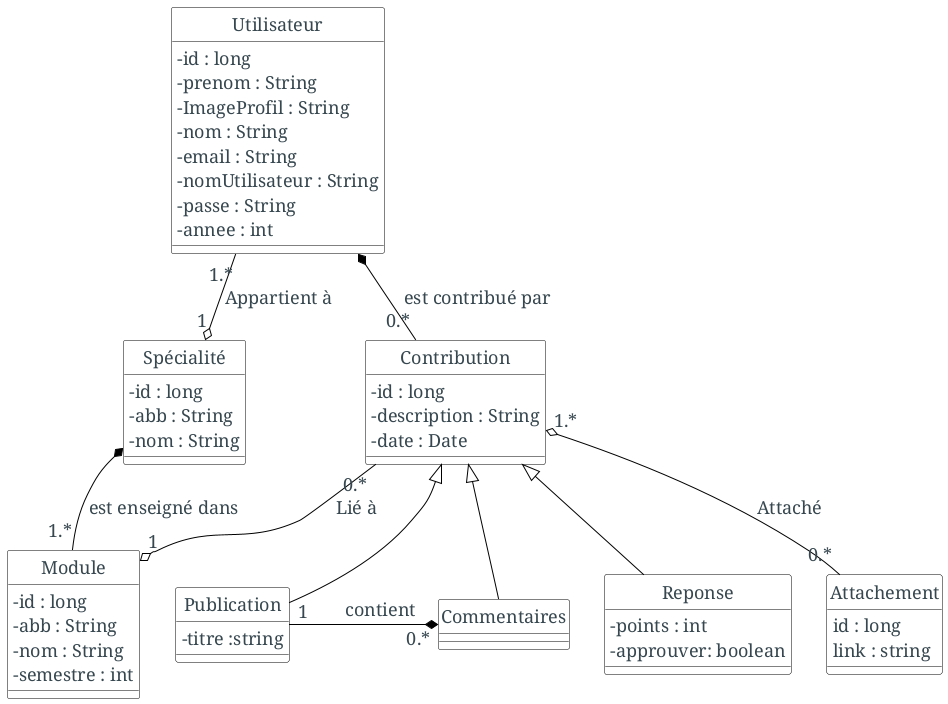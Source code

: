 @startuml
skinparam backgroundColor #fff
skinparam defaultFontColor #37474f
skinparam defaultFontSize 18
skinparam defaultFontName serif
skinparam defaultFontStyle normal
skinparam classAttributeIconSize 0
skinparam classBackgroundColor #fff
skinparam classBorderColor #000
skinparam classArrowColor #000

hide class circle

class "Spécialité" as specialty{
-id : long
-abb : String
-nom : String
}
class "Module" as module{
-id : long
-abb : String
-nom : String
-semestre : int
}

class  "Utilisateur"  as user{
-id : long
-prenom : String
-ImageProfil : String
-nom : String
-email : String
-nomUtilisateur : String
-passe : String
-annee : int
}



class "Contribution" as contribution {
-id : long
-description : String
-date : Date
}

class "Publication" as post{
-titre :string
}

class "Commentaires" as comments

class "Reponse" as response{
-points : int
-approuver: boolean
}

class "Attachement" as media{
id : long
link : string
}

specialty  *-- "1.*" module : "est enseigné dans            "
user  *-- "0.*" contribution : "  est contribué par   "
user  "1.*" --o "1" specialty : "Appartient à"
contribution  "0.*" --o "1" module : "Lié à     "


contribution "1.*" o-- "0.*" media : "Attaché"
contribution <|-- post
contribution <|-- comments
contribution <|-- response
post "1" -* "0.*" comments : \tcontient\t
@enduml